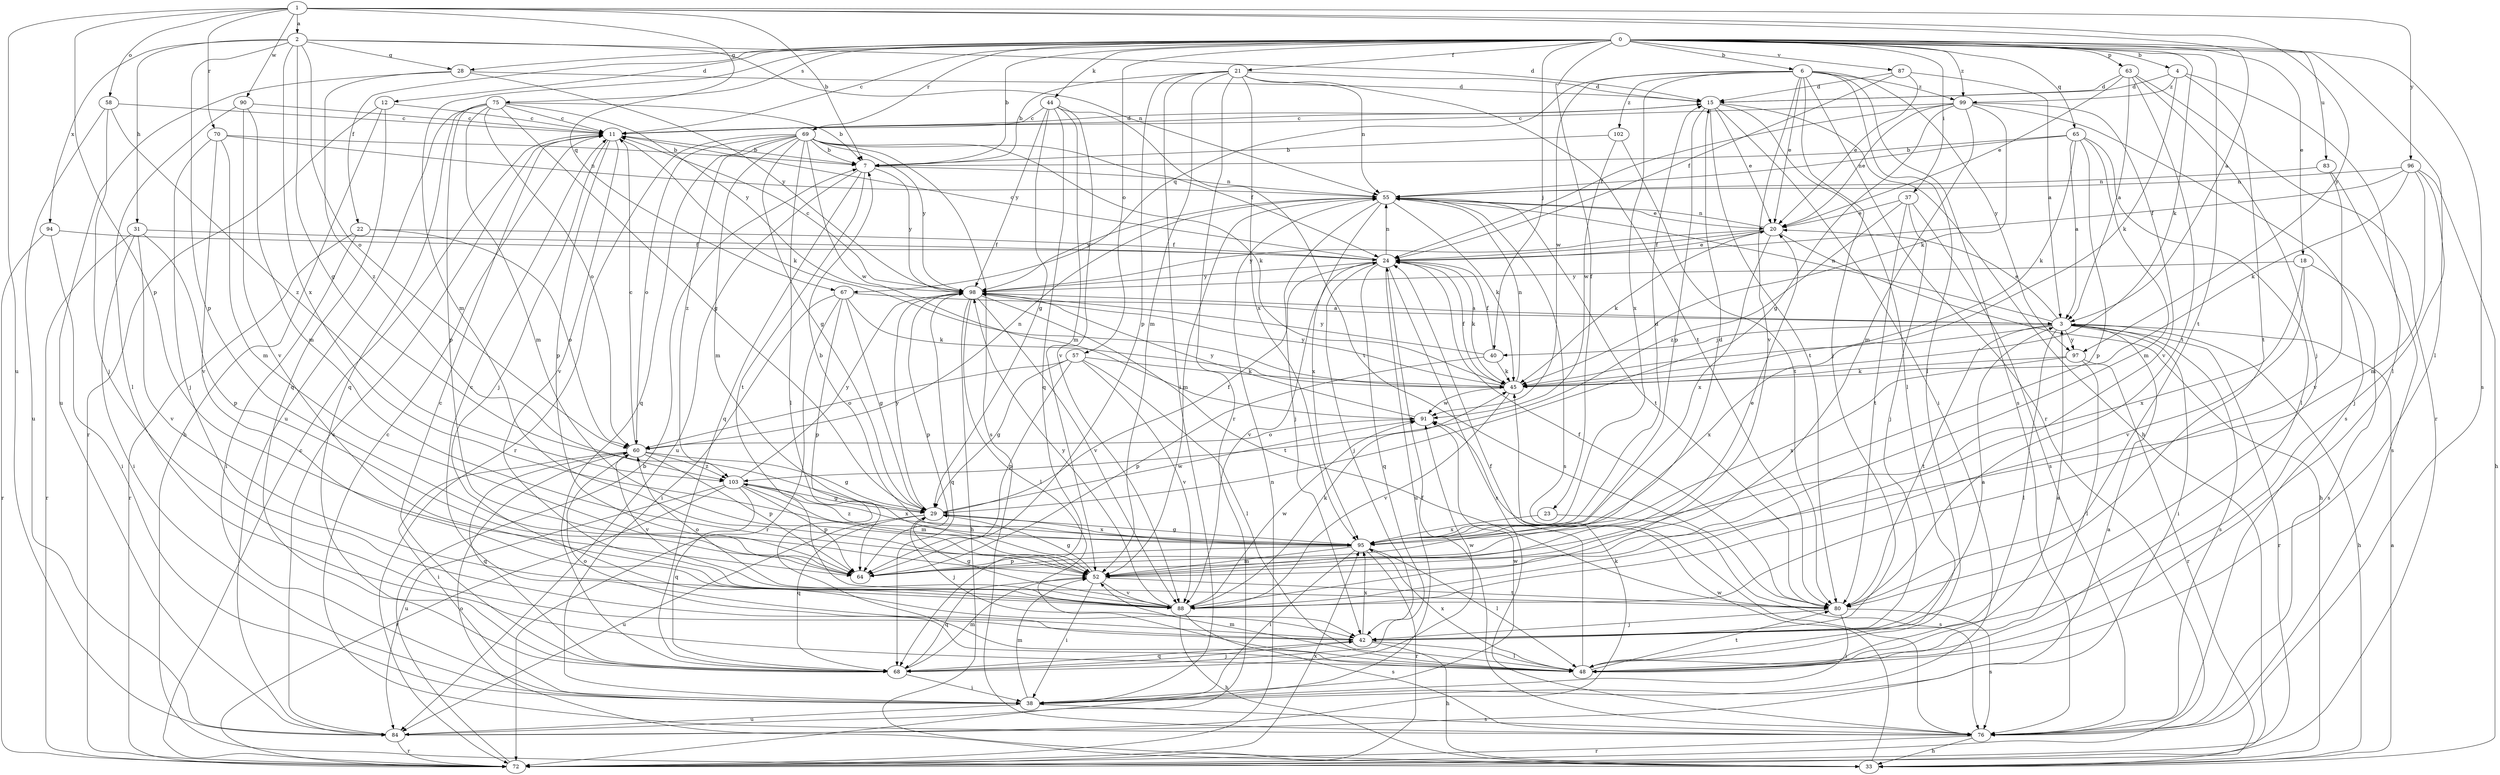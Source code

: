 strict digraph  {
0;
1;
2;
3;
4;
6;
7;
11;
12;
15;
18;
20;
21;
22;
23;
24;
28;
29;
31;
33;
37;
38;
40;
42;
44;
45;
48;
52;
55;
57;
58;
60;
63;
64;
65;
67;
68;
69;
70;
72;
75;
76;
80;
83;
84;
87;
88;
90;
91;
94;
95;
96;
97;
98;
99;
102;
103;
0 -> 4  [label=b];
0 -> 6  [label=b];
0 -> 7  [label=b];
0 -> 11  [label=c];
0 -> 12  [label=d];
0 -> 18  [label=e];
0 -> 21  [label=f];
0 -> 22  [label=f];
0 -> 23  [label=f];
0 -> 28  [label=g];
0 -> 37  [label=i];
0 -> 40  [label=j];
0 -> 44  [label=k];
0 -> 45  [label=k];
0 -> 48  [label=l];
0 -> 52  [label=m];
0 -> 57  [label=o];
0 -> 63  [label=p];
0 -> 65  [label=q];
0 -> 69  [label=r];
0 -> 75  [label=s];
0 -> 76  [label=s];
0 -> 80  [label=t];
0 -> 83  [label=u];
0 -> 87  [label=v];
0 -> 99  [label=z];
1 -> 2  [label=a];
1 -> 3  [label=a];
1 -> 7  [label=b];
1 -> 58  [label=o];
1 -> 64  [label=p];
1 -> 67  [label=q];
1 -> 70  [label=r];
1 -> 84  [label=u];
1 -> 90  [label=w];
1 -> 96  [label=y];
1 -> 97  [label=y];
2 -> 15  [label=d];
2 -> 28  [label=g];
2 -> 29  [label=g];
2 -> 31  [label=h];
2 -> 55  [label=n];
2 -> 60  [label=o];
2 -> 64  [label=p];
2 -> 94  [label=x];
2 -> 95  [label=x];
3 -> 20  [label=e];
3 -> 33  [label=h];
3 -> 38  [label=i];
3 -> 40  [label=j];
3 -> 48  [label=l];
3 -> 55  [label=n];
3 -> 72  [label=r];
3 -> 76  [label=s];
3 -> 80  [label=t];
3 -> 95  [label=x];
3 -> 97  [label=y];
4 -> 15  [label=d];
4 -> 45  [label=k];
4 -> 48  [label=l];
4 -> 80  [label=t];
4 -> 99  [label=z];
6 -> 20  [label=e];
6 -> 42  [label=j];
6 -> 48  [label=l];
6 -> 67  [label=q];
6 -> 72  [label=r];
6 -> 76  [label=s];
6 -> 88  [label=v];
6 -> 91  [label=w];
6 -> 95  [label=x];
6 -> 97  [label=y];
6 -> 99  [label=z];
6 -> 102  [label=z];
7 -> 55  [label=n];
7 -> 68  [label=q];
7 -> 80  [label=t];
7 -> 84  [label=u];
7 -> 98  [label=y];
11 -> 7  [label=b];
11 -> 15  [label=d];
11 -> 42  [label=j];
11 -> 45  [label=k];
11 -> 64  [label=p];
11 -> 88  [label=v];
12 -> 11  [label=c];
12 -> 33  [label=h];
12 -> 68  [label=q];
12 -> 72  [label=r];
15 -> 11  [label=c];
15 -> 20  [label=e];
15 -> 33  [label=h];
15 -> 38  [label=i];
15 -> 48  [label=l];
15 -> 64  [label=p];
15 -> 80  [label=t];
18 -> 76  [label=s];
18 -> 88  [label=v];
18 -> 95  [label=x];
18 -> 98  [label=y];
20 -> 24  [label=f];
20 -> 33  [label=h];
20 -> 45  [label=k];
20 -> 55  [label=n];
20 -> 95  [label=x];
20 -> 98  [label=y];
21 -> 7  [label=b];
21 -> 15  [label=d];
21 -> 38  [label=i];
21 -> 52  [label=m];
21 -> 55  [label=n];
21 -> 64  [label=p];
21 -> 72  [label=r];
21 -> 80  [label=t];
21 -> 95  [label=x];
22 -> 24  [label=f];
22 -> 38  [label=i];
22 -> 60  [label=o];
22 -> 72  [label=r];
23 -> 76  [label=s];
23 -> 95  [label=x];
24 -> 11  [label=c];
24 -> 20  [label=e];
24 -> 42  [label=j];
24 -> 45  [label=k];
24 -> 55  [label=n];
24 -> 68  [label=q];
24 -> 76  [label=s];
24 -> 84  [label=u];
24 -> 88  [label=v];
24 -> 98  [label=y];
28 -> 15  [label=d];
28 -> 84  [label=u];
28 -> 98  [label=y];
28 -> 103  [label=z];
29 -> 24  [label=f];
29 -> 42  [label=j];
29 -> 68  [label=q];
29 -> 84  [label=u];
29 -> 91  [label=w];
29 -> 95  [label=x];
29 -> 98  [label=y];
31 -> 24  [label=f];
31 -> 38  [label=i];
31 -> 64  [label=p];
31 -> 72  [label=r];
31 -> 88  [label=v];
33 -> 3  [label=a];
33 -> 60  [label=o];
33 -> 91  [label=w];
37 -> 20  [label=e];
37 -> 42  [label=j];
37 -> 76  [label=s];
37 -> 80  [label=t];
37 -> 103  [label=z];
38 -> 52  [label=m];
38 -> 76  [label=s];
38 -> 84  [label=u];
38 -> 91  [label=w];
40 -> 24  [label=f];
40 -> 45  [label=k];
40 -> 64  [label=p];
40 -> 98  [label=y];
42 -> 3  [label=a];
42 -> 11  [label=c];
42 -> 33  [label=h];
42 -> 48  [label=l];
42 -> 68  [label=q];
42 -> 95  [label=x];
44 -> 11  [label=c];
44 -> 29  [label=g];
44 -> 52  [label=m];
44 -> 68  [label=q];
44 -> 80  [label=t];
44 -> 88  [label=v];
44 -> 98  [label=y];
45 -> 24  [label=f];
45 -> 55  [label=n];
45 -> 88  [label=v];
45 -> 91  [label=w];
45 -> 98  [label=y];
48 -> 3  [label=a];
48 -> 24  [label=f];
48 -> 52  [label=m];
48 -> 60  [label=o];
48 -> 80  [label=t];
48 -> 95  [label=x];
52 -> 20  [label=e];
52 -> 29  [label=g];
52 -> 38  [label=i];
52 -> 68  [label=q];
52 -> 80  [label=t];
52 -> 88  [label=v];
55 -> 20  [label=e];
55 -> 42  [label=j];
55 -> 45  [label=k];
55 -> 52  [label=m];
55 -> 76  [label=s];
55 -> 80  [label=t];
55 -> 95  [label=x];
55 -> 98  [label=y];
57 -> 29  [label=g];
57 -> 45  [label=k];
57 -> 48  [label=l];
57 -> 60  [label=o];
57 -> 64  [label=p];
57 -> 88  [label=v];
58 -> 11  [label=c];
58 -> 42  [label=j];
58 -> 84  [label=u];
58 -> 103  [label=z];
60 -> 11  [label=c];
60 -> 29  [label=g];
60 -> 38  [label=i];
60 -> 55  [label=n];
60 -> 64  [label=p];
60 -> 68  [label=q];
60 -> 88  [label=v];
60 -> 103  [label=z];
63 -> 3  [label=a];
63 -> 15  [label=d];
63 -> 20  [label=e];
63 -> 42  [label=j];
63 -> 72  [label=r];
63 -> 80  [label=t];
64 -> 15  [label=d];
65 -> 3  [label=a];
65 -> 7  [label=b];
65 -> 45  [label=k];
65 -> 48  [label=l];
65 -> 52  [label=m];
65 -> 55  [label=n];
65 -> 64  [label=p];
67 -> 3  [label=a];
67 -> 29  [label=g];
67 -> 38  [label=i];
67 -> 45  [label=k];
67 -> 64  [label=p];
67 -> 72  [label=r];
68 -> 11  [label=c];
68 -> 38  [label=i];
68 -> 42  [label=j];
68 -> 52  [label=m];
68 -> 91  [label=w];
69 -> 7  [label=b];
69 -> 24  [label=f];
69 -> 29  [label=g];
69 -> 45  [label=k];
69 -> 48  [label=l];
69 -> 52  [label=m];
69 -> 60  [label=o];
69 -> 68  [label=q];
69 -> 72  [label=r];
69 -> 76  [label=s];
69 -> 91  [label=w];
69 -> 98  [label=y];
69 -> 103  [label=z];
70 -> 7  [label=b];
70 -> 42  [label=j];
70 -> 52  [label=m];
70 -> 55  [label=n];
70 -> 88  [label=v];
72 -> 7  [label=b];
72 -> 11  [label=c];
72 -> 55  [label=n];
72 -> 95  [label=x];
75 -> 7  [label=b];
75 -> 11  [label=c];
75 -> 29  [label=g];
75 -> 52  [label=m];
75 -> 60  [label=o];
75 -> 64  [label=p];
75 -> 68  [label=q];
75 -> 84  [label=u];
75 -> 98  [label=y];
76 -> 11  [label=c];
76 -> 24  [label=f];
76 -> 33  [label=h];
76 -> 72  [label=r];
80 -> 24  [label=f];
80 -> 38  [label=i];
80 -> 42  [label=j];
80 -> 76  [label=s];
83 -> 55  [label=n];
83 -> 76  [label=s];
83 -> 88  [label=v];
84 -> 3  [label=a];
84 -> 11  [label=c];
84 -> 45  [label=k];
84 -> 72  [label=r];
87 -> 3  [label=a];
87 -> 15  [label=d];
87 -> 20  [label=e];
87 -> 24  [label=f];
88 -> 29  [label=g];
88 -> 33  [label=h];
88 -> 45  [label=k];
88 -> 60  [label=o];
88 -> 76  [label=s];
88 -> 91  [label=w];
88 -> 98  [label=y];
90 -> 11  [label=c];
90 -> 48  [label=l];
90 -> 52  [label=m];
90 -> 88  [label=v];
91 -> 60  [label=o];
91 -> 98  [label=y];
94 -> 24  [label=f];
94 -> 38  [label=i];
94 -> 72  [label=r];
95 -> 7  [label=b];
95 -> 15  [label=d];
95 -> 29  [label=g];
95 -> 38  [label=i];
95 -> 48  [label=l];
95 -> 52  [label=m];
95 -> 64  [label=p];
95 -> 72  [label=r];
95 -> 103  [label=z];
96 -> 24  [label=f];
96 -> 33  [label=h];
96 -> 42  [label=j];
96 -> 45  [label=k];
96 -> 52  [label=m];
96 -> 55  [label=n];
97 -> 45  [label=k];
97 -> 48  [label=l];
97 -> 72  [label=r];
97 -> 95  [label=x];
98 -> 3  [label=a];
98 -> 11  [label=c];
98 -> 33  [label=h];
98 -> 48  [label=l];
98 -> 64  [label=p];
98 -> 68  [label=q];
98 -> 80  [label=t];
98 -> 88  [label=v];
99 -> 11  [label=c];
99 -> 20  [label=e];
99 -> 24  [label=f];
99 -> 29  [label=g];
99 -> 45  [label=k];
99 -> 52  [label=m];
99 -> 76  [label=s];
99 -> 88  [label=v];
102 -> 7  [label=b];
102 -> 80  [label=t];
102 -> 91  [label=w];
103 -> 29  [label=g];
103 -> 52  [label=m];
103 -> 64  [label=p];
103 -> 68  [label=q];
103 -> 72  [label=r];
103 -> 84  [label=u];
103 -> 95  [label=x];
103 -> 98  [label=y];
}
